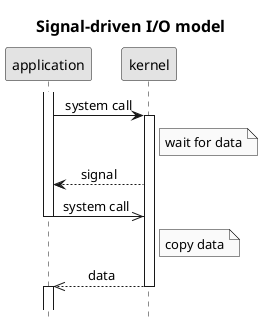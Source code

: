 @startuml
title Signal-driven I/O model
hide footbox
skinparam monochrome true
skinparam defaultFontName Arial
skinparam titleFontSize 16
skinparam sequenceMessageAlign center
activate application
application->kernel: system call
activate kernel
Note right of kernel: wait for data
kernel-->application: signal
application->>kernel: system call
deactivate application
Note right of kernel: copy data
kernel-->>application: data
deactivate kernel
activate application
||15||
@enduml
